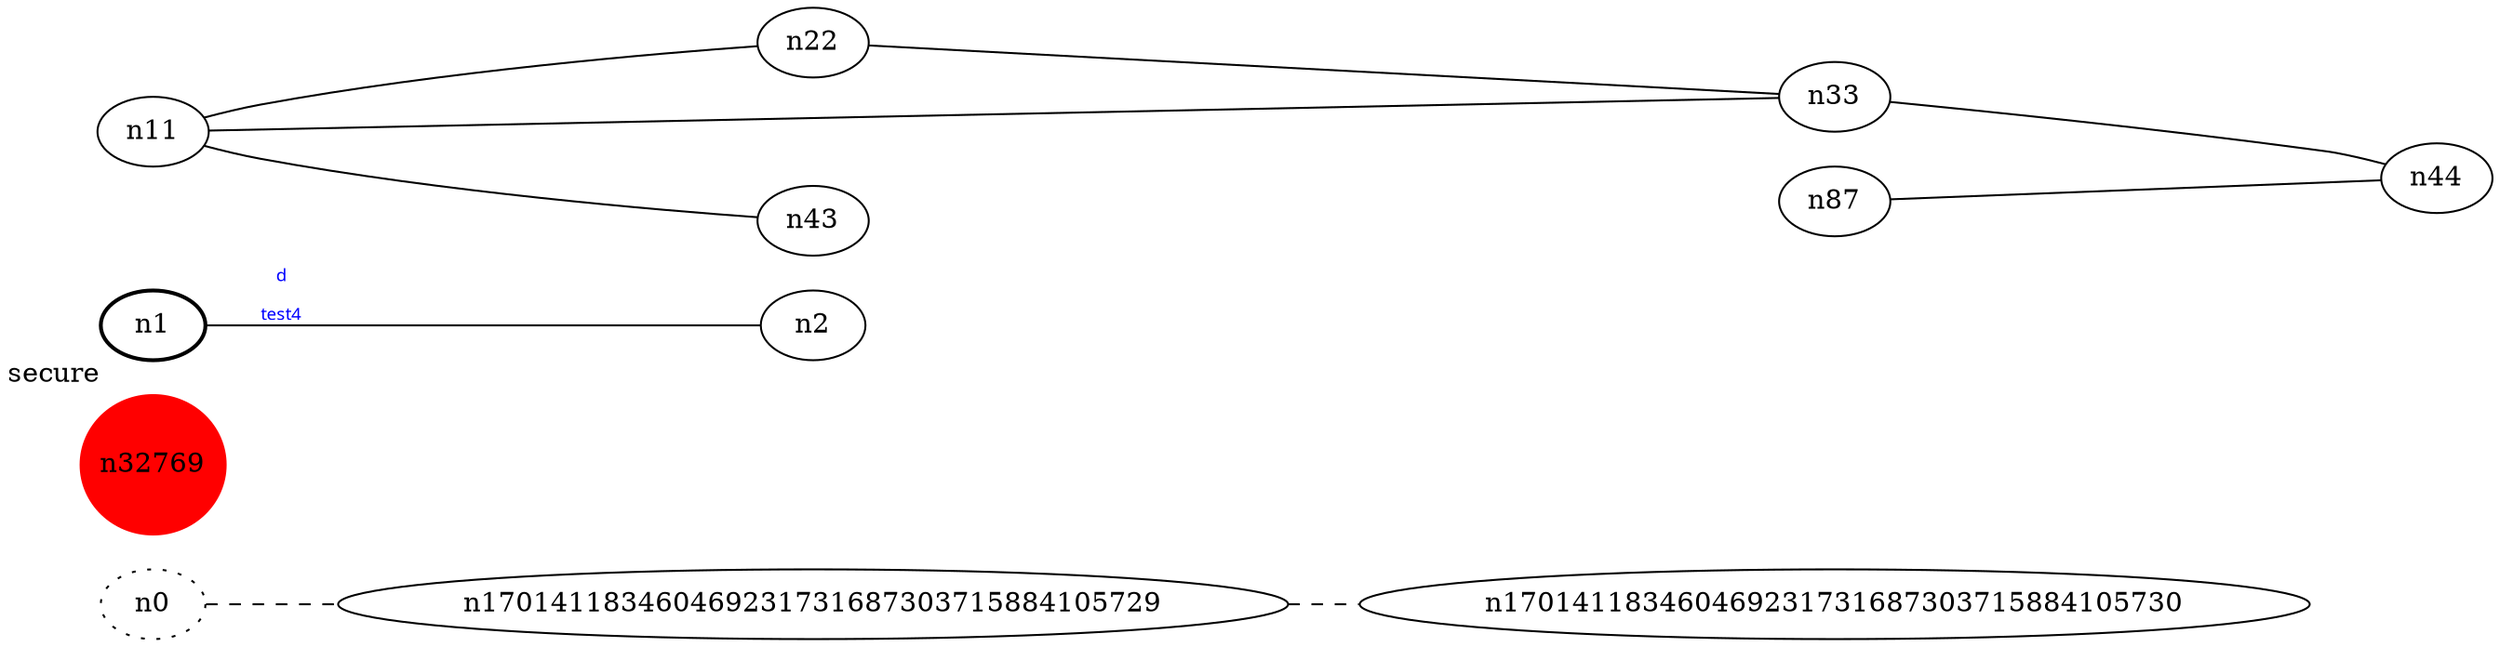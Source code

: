 graph test4 {
	rankdir=LR;
	fontcolor=blue; /* c0; c1; c0 -- c1 */
	n0 [style=dotted, f󠁏illcolor="#123456"]; // c2; c1; c2 -- c3
	n32769 [height=1, width=1, color=red, style=filled];
	n1 [style=bold, xlabel="secure"];
	n0 -- n170141183460469231731687303715884105729 -- n170141183460469231731687303715884105730[style=dashed];
	n1 -- n2 [fontname="comic sans", label="d\n\l\G", fontcolor=blue, fontsize=9];
	n11 -- n22;
	n11 -- n33;
	n11 -- n43;
	n22 -- n33;
	n87 -- n44;
	n33 -- n44;
}

